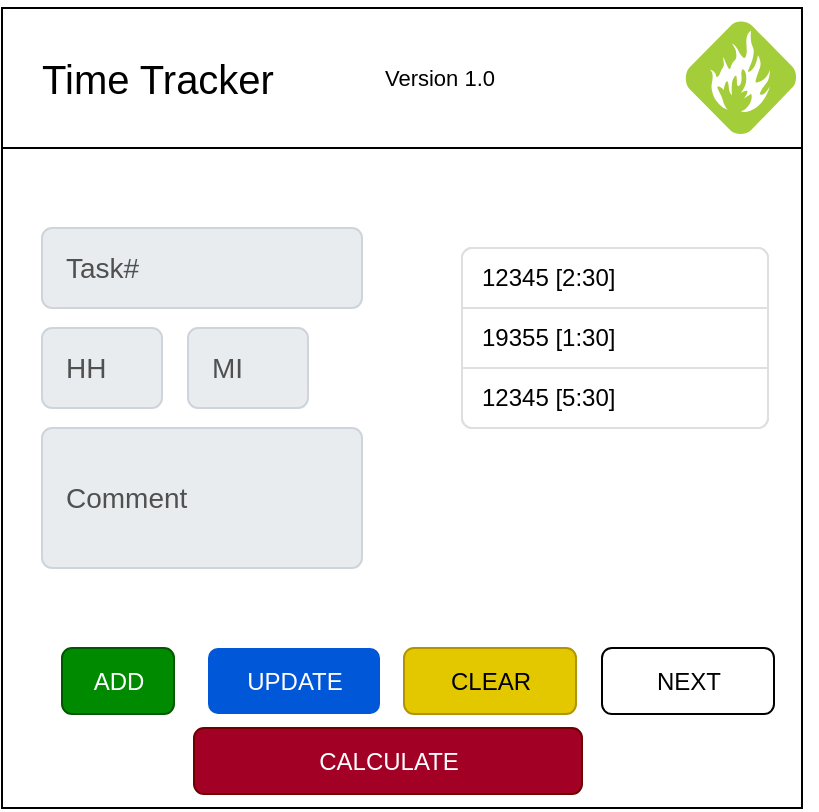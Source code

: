 <mxfile version="20.8.10" type="device"><diagram name="Page-1" id="djDlDbey2hE8rGAbt2d6"><mxGraphModel dx="780" dy="496" grid="1" gridSize="10" guides="1" tooltips="1" connect="1" arrows="1" fold="1" page="1" pageScale="1" pageWidth="850" pageHeight="1100" math="0" shadow="0"><root><mxCell id="0"/><mxCell id="1" parent="0"/><mxCell id="2ErdEoIWQwozM-88h7Bp-1" value="" style="rounded=0;whiteSpace=wrap;html=1;" parent="1" vertex="1"><mxGeometry x="170" y="90" width="400" height="400" as="geometry"/></mxCell><mxCell id="2ErdEoIWQwozM-88h7Bp-3" value="" style="rounded=0;whiteSpace=wrap;html=1;" parent="1" vertex="1"><mxGeometry x="170" y="90" width="400" height="70" as="geometry"/></mxCell><mxCell id="2ErdEoIWQwozM-88h7Bp-8" value="ADD" style="rounded=1;fillColor=#008a00;strokeColor=#005700;html=1;fontColor=#ffffff;align=center;verticalAlign=middle;fontStyle=0;fontSize=12;sketch=0;" parent="1" vertex="1"><mxGeometry x="200" y="410" width="56" height="33" as="geometry"/></mxCell><mxCell id="2ErdEoIWQwozM-88h7Bp-9" value="UPDATE" style="rounded=1;fillColor=#0057D8;strokeColor=none;html=1;fontColor=#ffffff;align=center;verticalAlign=middle;fontStyle=0;fontSize=12;sketch=0;" parent="1" vertex="1"><mxGeometry x="273" y="410" width="86" height="33" as="geometry"/></mxCell><mxCell id="2ErdEoIWQwozM-88h7Bp-12" value="CLEAR" style="rounded=1;fillColor=#e3c800;strokeColor=#B09500;html=1;fontColor=#000000;align=center;verticalAlign=middle;fontStyle=0;fontSize=12;sketch=0;" parent="1" vertex="1"><mxGeometry x="371" y="410" width="86" height="33" as="geometry"/></mxCell><mxCell id="2ErdEoIWQwozM-88h7Bp-13" value="NEXT" style="rounded=1;html=1;align=center;verticalAlign=middle;fontStyle=0;fontSize=12;sketch=0;" parent="1" vertex="1"><mxGeometry x="470" y="410" width="86" height="33" as="geometry"/></mxCell><mxCell id="2ErdEoIWQwozM-88h7Bp-14" value="" style="html=1;shadow=0;dashed=0;shape=mxgraph.bootstrap.rrect;rSize=5;strokeColor=#DFDFDF;html=1;whiteSpace=wrap;fillColor=#FFFFFF;fontColor=#000000;" parent="1" vertex="1"><mxGeometry x="400" y="210" width="153" height="90" as="geometry"/></mxCell><mxCell id="2ErdEoIWQwozM-88h7Bp-15" value="12345 [2:30]" style="strokeColor=inherit;fillColor=inherit;gradientColor=inherit;fontColor=inherit;html=1;shadow=0;dashed=0;shape=mxgraph.bootstrap.topButton;rSize=5;perimeter=none;whiteSpace=wrap;resizeWidth=1;align=left;spacing=10;" parent="2ErdEoIWQwozM-88h7Bp-14" vertex="1"><mxGeometry width="153" height="30" relative="1" as="geometry"/></mxCell><mxCell id="2ErdEoIWQwozM-88h7Bp-16" value="19355 [1:30]" style="strokeColor=inherit;fillColor=inherit;gradientColor=inherit;fontColor=inherit;html=1;shadow=0;dashed=0;perimeter=none;whiteSpace=wrap;resizeWidth=1;align=left;spacing=10;" parent="2ErdEoIWQwozM-88h7Bp-14" vertex="1"><mxGeometry width="153" height="30" relative="1" as="geometry"><mxPoint y="30" as="offset"/></mxGeometry></mxCell><mxCell id="2ErdEoIWQwozM-88h7Bp-17" value="12345 [5:30]" style="strokeColor=inherit;fillColor=inherit;gradientColor=inherit;fontColor=inherit;html=1;shadow=0;dashed=0;shape=mxgraph.bootstrap.bottomButton;rSize=5;perimeter=none;whiteSpace=wrap;resizeWidth=1;resizeHeight=0;align=left;spacing=10;" parent="2ErdEoIWQwozM-88h7Bp-14" vertex="1"><mxGeometry y="1" width="153" height="30" relative="1" as="geometry"><mxPoint y="-30" as="offset"/></mxGeometry></mxCell><mxCell id="2ErdEoIWQwozM-88h7Bp-18" value="Task#" style="html=1;shadow=0;dashed=0;shape=mxgraph.bootstrap.rrect;rSize=5;strokeColor=#CED4DA;strokeWidth=1;fillColor=#E9ECEF;fontColor=#505050;whiteSpace=wrap;align=left;verticalAlign=middle;spacingLeft=10;fontSize=14;" parent="1" vertex="1"><mxGeometry x="190" y="200" width="160" height="40" as="geometry"/></mxCell><mxCell id="2ErdEoIWQwozM-88h7Bp-20" value="HH" style="html=1;shadow=0;dashed=0;shape=mxgraph.bootstrap.rrect;rSize=5;strokeColor=#CED4DA;strokeWidth=1;fillColor=#E9ECEF;fontColor=#505050;whiteSpace=wrap;align=left;verticalAlign=middle;spacingLeft=10;fontSize=14;" parent="1" vertex="1"><mxGeometry x="190" y="250" width="60" height="40" as="geometry"/></mxCell><mxCell id="2ErdEoIWQwozM-88h7Bp-21" value="MI" style="html=1;shadow=0;dashed=0;shape=mxgraph.bootstrap.rrect;rSize=5;strokeColor=#CED4DA;strokeWidth=1;fillColor=#E9ECEF;fontColor=#505050;whiteSpace=wrap;align=left;verticalAlign=middle;spacingLeft=10;fontSize=14;" parent="1" vertex="1"><mxGeometry x="263" y="250" width="60" height="40" as="geometry"/></mxCell><mxCell id="2ErdEoIWQwozM-88h7Bp-22" value="CALCULATE" style="rounded=1;fillColor=#a20025;strokeColor=#6F0000;html=1;fontColor=#ffffff;align=center;verticalAlign=middle;fontStyle=0;fontSize=12;sketch=0;" parent="1" vertex="1"><mxGeometry x="266" y="450" width="194" height="33" as="geometry"/></mxCell><mxCell id="2ErdEoIWQwozM-88h7Bp-23" value="&lt;font style=&quot;font-size: 20px;&quot;&gt;Time Tracker&lt;/font&gt;" style="text;html=1;strokeColor=none;fillColor=none;align=center;verticalAlign=middle;whiteSpace=wrap;rounded=0;strokeWidth=4;" parent="1" vertex="1"><mxGeometry x="170" y="110" width="156" height="30" as="geometry"/></mxCell><mxCell id="2ErdEoIWQwozM-88h7Bp-25" value="" style="dashed=0;outlineConnect=0;html=1;align=center;labelPosition=center;verticalLabelPosition=bottom;verticalAlign=top;shape=mxgraph.weblogos.adfty;fillColor=#66E8F3;gradientColor=#1C7CBA;strokeWidth=4;fontSize=20;rotation=15;" parent="1" vertex="1"><mxGeometry x="510" y="95" width="58.2" height="60" as="geometry"/></mxCell><mxCell id="2ErdEoIWQwozM-88h7Bp-26" value="Comment" style="html=1;shadow=0;dashed=0;shape=mxgraph.bootstrap.rrect;rSize=5;strokeColor=#CED4DA;strokeWidth=1;fillColor=#E9ECEF;fontColor=#505050;whiteSpace=wrap;align=left;verticalAlign=middle;spacingLeft=10;fontSize=14;" parent="1" vertex="1"><mxGeometry x="190" y="300" width="160" height="70" as="geometry"/></mxCell><mxCell id="2ErdEoIWQwozM-88h7Bp-27" value="&lt;font style=&quot;font-size: 11px;&quot;&gt;Version 1.0&lt;/font&gt;" style="text;html=1;strokeColor=none;fillColor=none;align=center;verticalAlign=middle;whiteSpace=wrap;rounded=0;strokeWidth=4;" parent="1" vertex="1"><mxGeometry x="359" y="110" width="60" height="30" as="geometry"/></mxCell></root></mxGraphModel></diagram></mxfile>